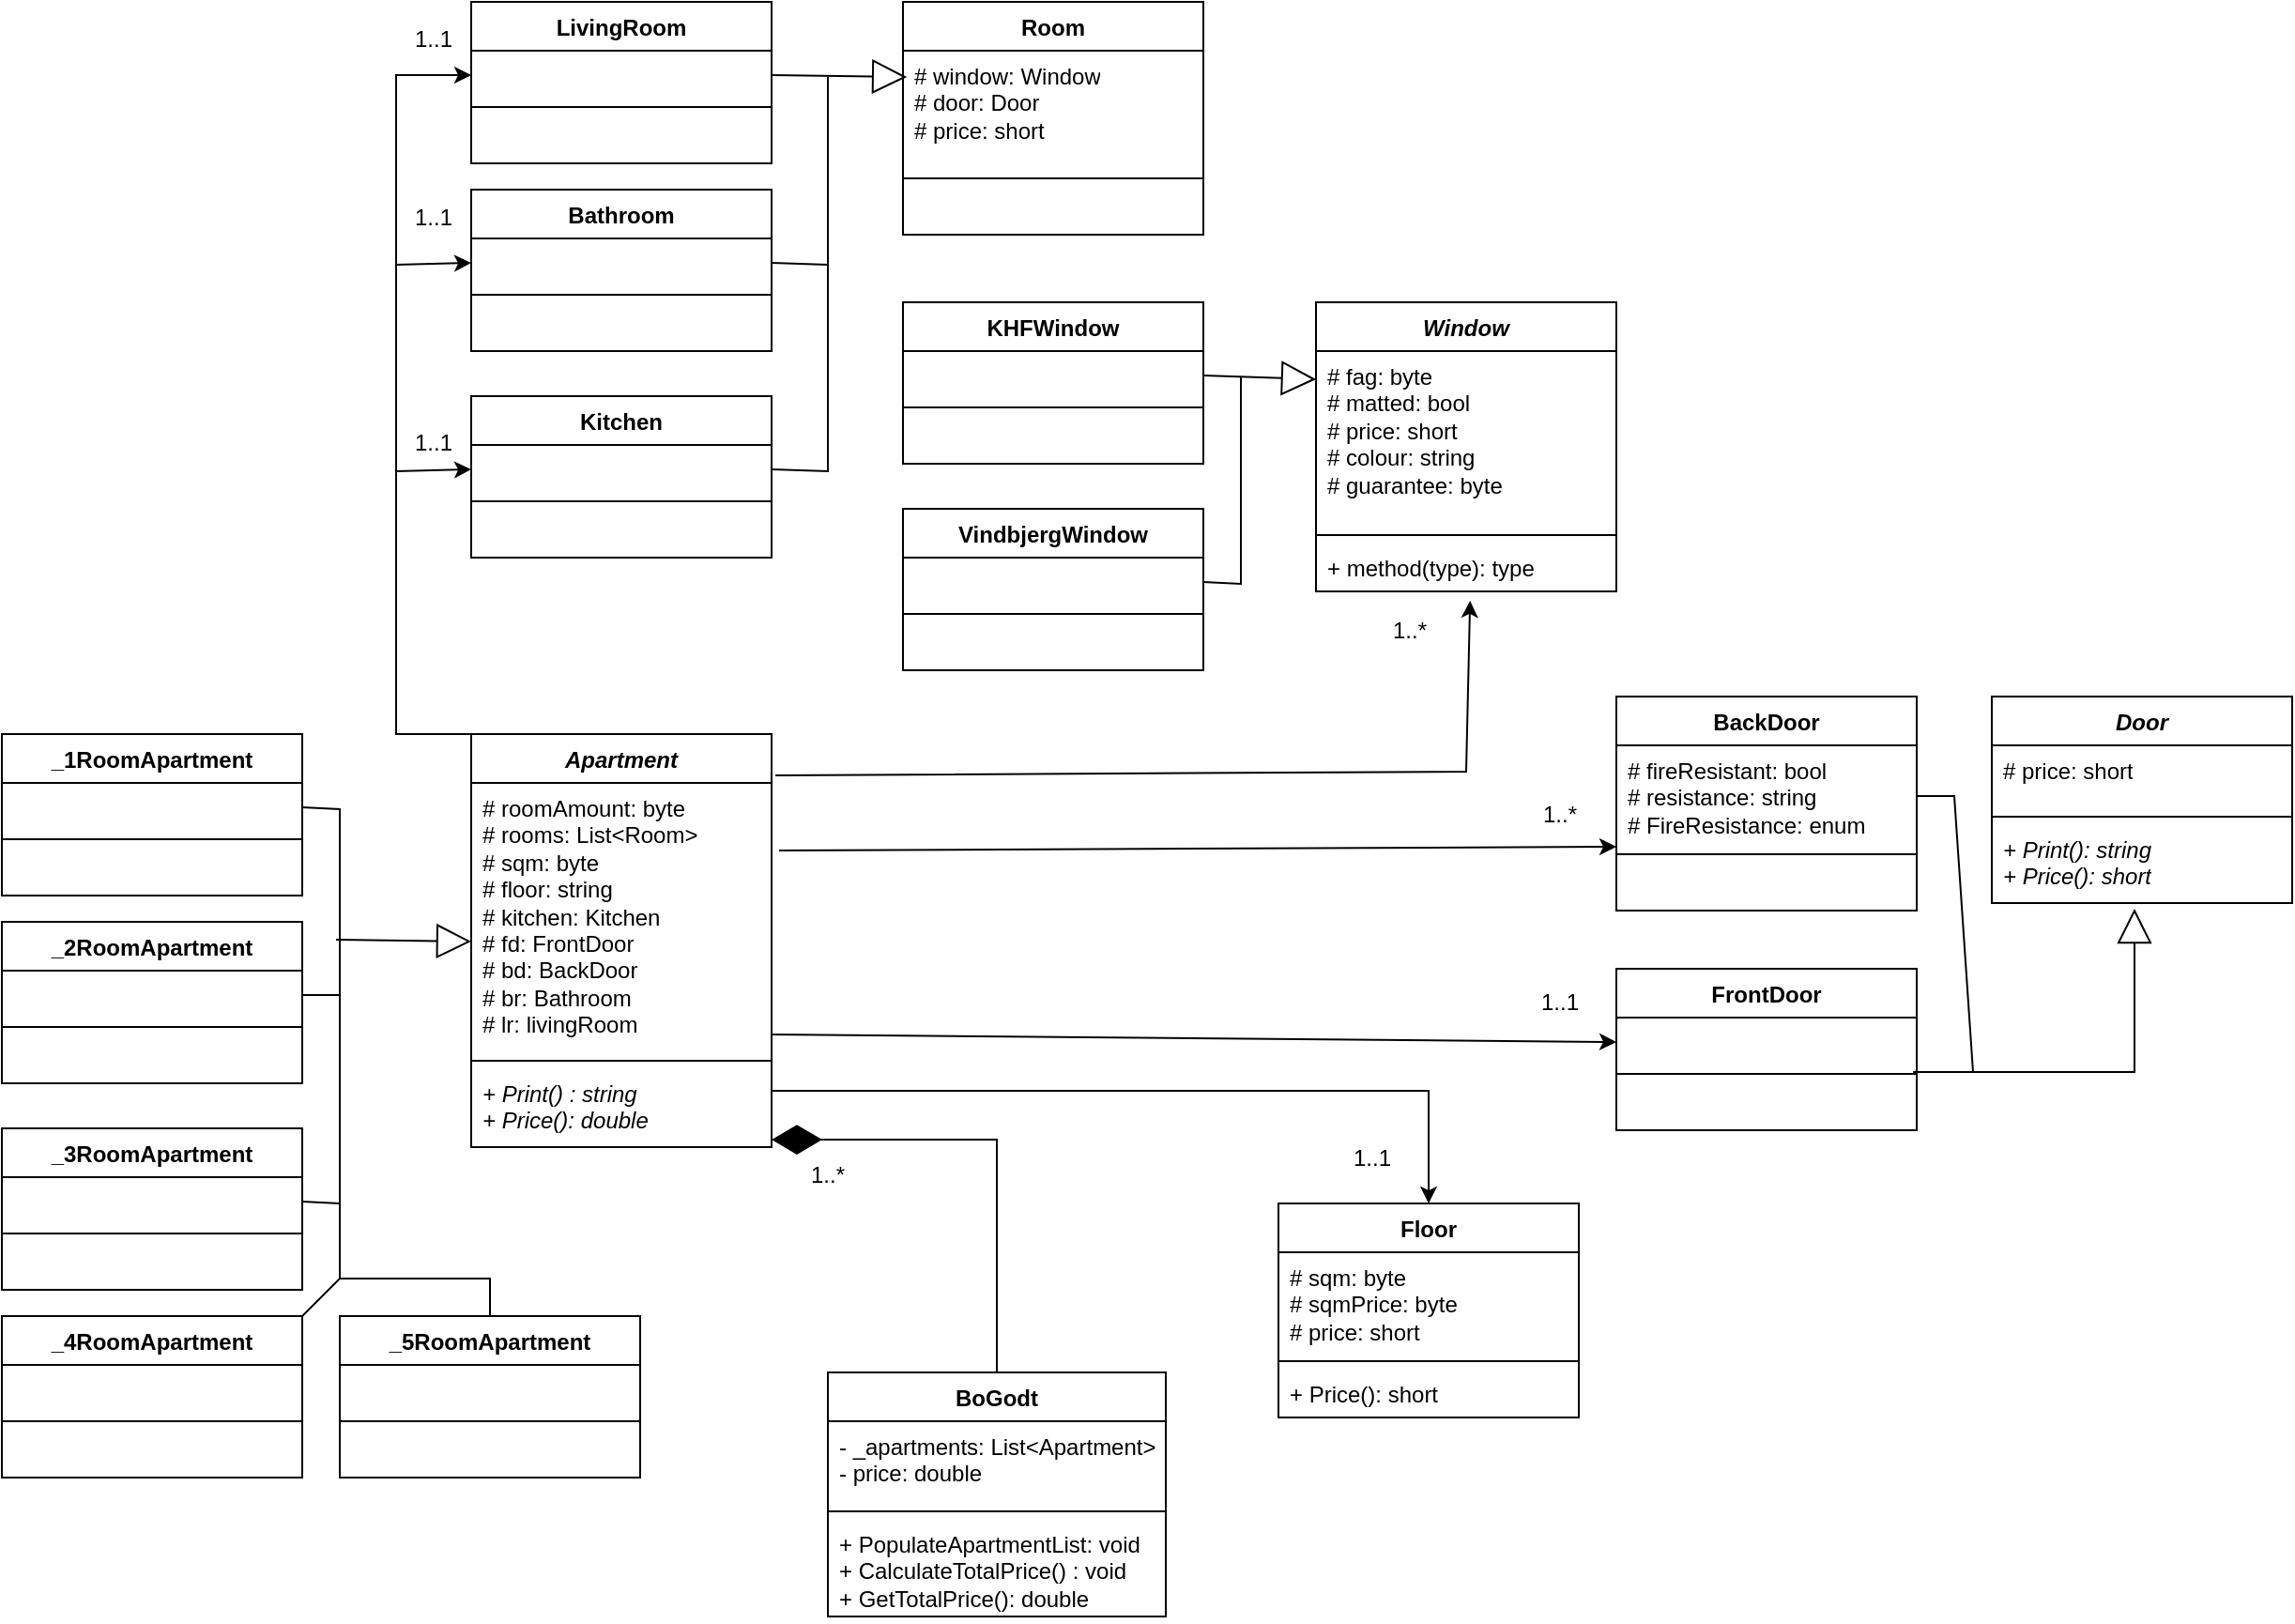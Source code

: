 <mxfile version="21.7.1" type="device">
  <diagram id="C5RBs43oDa-KdzZeNtuy" name="Page-1">
    <mxGraphModel dx="1687" dy="929" grid="0" gridSize="10" guides="1" tooltips="1" connect="1" arrows="1" fold="1" page="0" pageScale="1" pageWidth="827" pageHeight="1169" math="0" shadow="0">
      <root>
        <mxCell id="WIyWlLk6GJQsqaUBKTNV-0" />
        <mxCell id="WIyWlLk6GJQsqaUBKTNV-1" parent="WIyWlLk6GJQsqaUBKTNV-0" />
        <mxCell id="2BfrtMSzl3-o9qrL3mzQ-0" value="&lt;i&gt;Apartment&lt;/i&gt;" style="swimlane;fontStyle=1;align=center;verticalAlign=top;childLayout=stackLayout;horizontal=1;startSize=26;horizontalStack=0;resizeParent=1;resizeParentMax=0;resizeLast=0;collapsible=1;marginBottom=0;whiteSpace=wrap;html=1;" vertex="1" parent="WIyWlLk6GJQsqaUBKTNV-1">
          <mxGeometry x="370" y="420" width="160" height="220" as="geometry" />
        </mxCell>
        <mxCell id="2BfrtMSzl3-o9qrL3mzQ-1" value="# roomAmount: byte&lt;br&gt;# rooms: List&amp;lt;Room&amp;gt;&lt;br&gt;# sqm: byte&lt;br&gt;# floor: string&lt;br&gt;# kitchen: Kitchen&lt;br&gt;# fd: FrontDoor&lt;br&gt;# bd: BackDoor&lt;br&gt;# br: Bathroom&lt;br&gt;# lr: livingRoom" style="text;strokeColor=none;fillColor=none;align=left;verticalAlign=top;spacingLeft=4;spacingRight=4;overflow=hidden;rotatable=0;points=[[0,0.5],[1,0.5]];portConstraint=eastwest;whiteSpace=wrap;html=1;" vertex="1" parent="2BfrtMSzl3-o9qrL3mzQ-0">
          <mxGeometry y="26" width="160" height="144" as="geometry" />
        </mxCell>
        <mxCell id="2BfrtMSzl3-o9qrL3mzQ-2" value="" style="line;strokeWidth=1;fillColor=none;align=left;verticalAlign=middle;spacingTop=-1;spacingLeft=3;spacingRight=3;rotatable=0;labelPosition=right;points=[];portConstraint=eastwest;strokeColor=inherit;" vertex="1" parent="2BfrtMSzl3-o9qrL3mzQ-0">
          <mxGeometry y="170" width="160" height="8" as="geometry" />
        </mxCell>
        <mxCell id="2BfrtMSzl3-o9qrL3mzQ-3" value="&lt;i&gt;+ Print() : string&lt;br&gt;+ Price(): double&lt;br&gt;&lt;/i&gt;" style="text;strokeColor=none;fillColor=none;align=left;verticalAlign=top;spacingLeft=4;spacingRight=4;overflow=hidden;rotatable=0;points=[[0,0.5],[1,0.5]];portConstraint=eastwest;whiteSpace=wrap;html=1;" vertex="1" parent="2BfrtMSzl3-o9qrL3mzQ-0">
          <mxGeometry y="178" width="160" height="42" as="geometry" />
        </mxCell>
        <mxCell id="2BfrtMSzl3-o9qrL3mzQ-4" value="Room" style="swimlane;fontStyle=1;align=center;verticalAlign=top;childLayout=stackLayout;horizontal=1;startSize=26;horizontalStack=0;resizeParent=1;resizeParentMax=0;resizeLast=0;collapsible=1;marginBottom=0;whiteSpace=wrap;html=1;" vertex="1" parent="WIyWlLk6GJQsqaUBKTNV-1">
          <mxGeometry x="600" y="30" width="160" height="124" as="geometry" />
        </mxCell>
        <mxCell id="2BfrtMSzl3-o9qrL3mzQ-5" value="# window: Window&lt;br&gt;# door: Door&lt;br&gt;# price: short" style="text;strokeColor=none;fillColor=none;align=left;verticalAlign=top;spacingLeft=4;spacingRight=4;overflow=hidden;rotatable=0;points=[[0,0.5],[1,0.5]];portConstraint=eastwest;whiteSpace=wrap;html=1;" vertex="1" parent="2BfrtMSzl3-o9qrL3mzQ-4">
          <mxGeometry y="26" width="160" height="64" as="geometry" />
        </mxCell>
        <mxCell id="2BfrtMSzl3-o9qrL3mzQ-6" value="" style="line;strokeWidth=1;fillColor=none;align=left;verticalAlign=middle;spacingTop=-1;spacingLeft=3;spacingRight=3;rotatable=0;labelPosition=right;points=[];portConstraint=eastwest;strokeColor=inherit;" vertex="1" parent="2BfrtMSzl3-o9qrL3mzQ-4">
          <mxGeometry y="90" width="160" height="8" as="geometry" />
        </mxCell>
        <mxCell id="2BfrtMSzl3-o9qrL3mzQ-7" value="&amp;nbsp; &amp;nbsp;" style="text;strokeColor=none;fillColor=none;align=left;verticalAlign=top;spacingLeft=4;spacingRight=4;overflow=hidden;rotatable=0;points=[[0,0.5],[1,0.5]];portConstraint=eastwest;whiteSpace=wrap;html=1;" vertex="1" parent="2BfrtMSzl3-o9qrL3mzQ-4">
          <mxGeometry y="98" width="160" height="26" as="geometry" />
        </mxCell>
        <mxCell id="2BfrtMSzl3-o9qrL3mzQ-8" value="&lt;i&gt;Window&lt;/i&gt;" style="swimlane;fontStyle=1;align=center;verticalAlign=top;childLayout=stackLayout;horizontal=1;startSize=26;horizontalStack=0;resizeParent=1;resizeParentMax=0;resizeLast=0;collapsible=1;marginBottom=0;whiteSpace=wrap;html=1;" vertex="1" parent="WIyWlLk6GJQsqaUBKTNV-1">
          <mxGeometry x="820" y="190" width="160" height="154" as="geometry" />
        </mxCell>
        <mxCell id="2BfrtMSzl3-o9qrL3mzQ-9" value="# fag: byte&lt;br&gt;# matted: bool&lt;br&gt;# price: short&lt;br&gt;# colour: string&lt;br&gt;# guarantee: byte&lt;br&gt;" style="text;strokeColor=none;fillColor=none;align=left;verticalAlign=top;spacingLeft=4;spacingRight=4;overflow=hidden;rotatable=0;points=[[0,0.5],[1,0.5]];portConstraint=eastwest;whiteSpace=wrap;html=1;" vertex="1" parent="2BfrtMSzl3-o9qrL3mzQ-8">
          <mxGeometry y="26" width="160" height="94" as="geometry" />
        </mxCell>
        <mxCell id="2BfrtMSzl3-o9qrL3mzQ-10" value="" style="line;strokeWidth=1;fillColor=none;align=left;verticalAlign=middle;spacingTop=-1;spacingLeft=3;spacingRight=3;rotatable=0;labelPosition=right;points=[];portConstraint=eastwest;strokeColor=inherit;" vertex="1" parent="2BfrtMSzl3-o9qrL3mzQ-8">
          <mxGeometry y="120" width="160" height="8" as="geometry" />
        </mxCell>
        <mxCell id="2BfrtMSzl3-o9qrL3mzQ-11" value="+ method(type): type" style="text;strokeColor=none;fillColor=none;align=left;verticalAlign=top;spacingLeft=4;spacingRight=4;overflow=hidden;rotatable=0;points=[[0,0.5],[1,0.5]];portConstraint=eastwest;whiteSpace=wrap;html=1;" vertex="1" parent="2BfrtMSzl3-o9qrL3mzQ-8">
          <mxGeometry y="128" width="160" height="26" as="geometry" />
        </mxCell>
        <mxCell id="2BfrtMSzl3-o9qrL3mzQ-12" value="&lt;i&gt;Door&lt;/i&gt;" style="swimlane;fontStyle=1;align=center;verticalAlign=top;childLayout=stackLayout;horizontal=1;startSize=26;horizontalStack=0;resizeParent=1;resizeParentMax=0;resizeLast=0;collapsible=1;marginBottom=0;whiteSpace=wrap;html=1;" vertex="1" parent="WIyWlLk6GJQsqaUBKTNV-1">
          <mxGeometry x="1180" y="400" width="160" height="110" as="geometry" />
        </mxCell>
        <mxCell id="2BfrtMSzl3-o9qrL3mzQ-13" value="# price: short" style="text;strokeColor=none;fillColor=none;align=left;verticalAlign=top;spacingLeft=4;spacingRight=4;overflow=hidden;rotatable=0;points=[[0,0.5],[1,0.5]];portConstraint=eastwest;whiteSpace=wrap;html=1;" vertex="1" parent="2BfrtMSzl3-o9qrL3mzQ-12">
          <mxGeometry y="26" width="160" height="34" as="geometry" />
        </mxCell>
        <mxCell id="2BfrtMSzl3-o9qrL3mzQ-14" value="" style="line;strokeWidth=1;fillColor=none;align=left;verticalAlign=middle;spacingTop=-1;spacingLeft=3;spacingRight=3;rotatable=0;labelPosition=right;points=[];portConstraint=eastwest;strokeColor=inherit;" vertex="1" parent="2BfrtMSzl3-o9qrL3mzQ-12">
          <mxGeometry y="60" width="160" height="8" as="geometry" />
        </mxCell>
        <mxCell id="2BfrtMSzl3-o9qrL3mzQ-15" value="&lt;i&gt;+ Print(): string&lt;br&gt;+ Price(): short&lt;br&gt;&lt;/i&gt;" style="text;strokeColor=none;fillColor=none;align=left;verticalAlign=top;spacingLeft=4;spacingRight=4;overflow=hidden;rotatable=0;points=[[0,0.5],[1,0.5]];portConstraint=eastwest;whiteSpace=wrap;html=1;" vertex="1" parent="2BfrtMSzl3-o9qrL3mzQ-12">
          <mxGeometry y="68" width="160" height="42" as="geometry" />
        </mxCell>
        <mxCell id="2BfrtMSzl3-o9qrL3mzQ-16" value="KHFWindow" style="swimlane;fontStyle=1;align=center;verticalAlign=top;childLayout=stackLayout;horizontal=1;startSize=26;horizontalStack=0;resizeParent=1;resizeParentMax=0;resizeLast=0;collapsible=1;marginBottom=0;whiteSpace=wrap;html=1;" vertex="1" parent="WIyWlLk6GJQsqaUBKTNV-1">
          <mxGeometry x="600" y="190" width="160" height="86" as="geometry" />
        </mxCell>
        <mxCell id="2BfrtMSzl3-o9qrL3mzQ-17" value="&amp;nbsp;&amp;nbsp;" style="text;strokeColor=none;fillColor=none;align=left;verticalAlign=top;spacingLeft=4;spacingRight=4;overflow=hidden;rotatable=0;points=[[0,0.5],[1,0.5]];portConstraint=eastwest;whiteSpace=wrap;html=1;" vertex="1" parent="2BfrtMSzl3-o9qrL3mzQ-16">
          <mxGeometry y="26" width="160" height="26" as="geometry" />
        </mxCell>
        <mxCell id="2BfrtMSzl3-o9qrL3mzQ-18" value="" style="line;strokeWidth=1;fillColor=none;align=left;verticalAlign=middle;spacingTop=-1;spacingLeft=3;spacingRight=3;rotatable=0;labelPosition=right;points=[];portConstraint=eastwest;strokeColor=inherit;" vertex="1" parent="2BfrtMSzl3-o9qrL3mzQ-16">
          <mxGeometry y="52" width="160" height="8" as="geometry" />
        </mxCell>
        <mxCell id="2BfrtMSzl3-o9qrL3mzQ-19" value="&amp;nbsp;&amp;nbsp;" style="text;strokeColor=none;fillColor=none;align=left;verticalAlign=top;spacingLeft=4;spacingRight=4;overflow=hidden;rotatable=0;points=[[0,0.5],[1,0.5]];portConstraint=eastwest;whiteSpace=wrap;html=1;" vertex="1" parent="2BfrtMSzl3-o9qrL3mzQ-16">
          <mxGeometry y="60" width="160" height="26" as="geometry" />
        </mxCell>
        <mxCell id="2BfrtMSzl3-o9qrL3mzQ-20" value="VindbjergWindow" style="swimlane;fontStyle=1;align=center;verticalAlign=top;childLayout=stackLayout;horizontal=1;startSize=26;horizontalStack=0;resizeParent=1;resizeParentMax=0;resizeLast=0;collapsible=1;marginBottom=0;whiteSpace=wrap;html=1;" vertex="1" parent="WIyWlLk6GJQsqaUBKTNV-1">
          <mxGeometry x="600" y="300" width="160" height="86" as="geometry" />
        </mxCell>
        <mxCell id="2BfrtMSzl3-o9qrL3mzQ-21" value="&amp;nbsp;&amp;nbsp;" style="text;strokeColor=none;fillColor=none;align=left;verticalAlign=top;spacingLeft=4;spacingRight=4;overflow=hidden;rotatable=0;points=[[0,0.5],[1,0.5]];portConstraint=eastwest;whiteSpace=wrap;html=1;" vertex="1" parent="2BfrtMSzl3-o9qrL3mzQ-20">
          <mxGeometry y="26" width="160" height="26" as="geometry" />
        </mxCell>
        <mxCell id="2BfrtMSzl3-o9qrL3mzQ-22" value="" style="line;strokeWidth=1;fillColor=none;align=left;verticalAlign=middle;spacingTop=-1;spacingLeft=3;spacingRight=3;rotatable=0;labelPosition=right;points=[];portConstraint=eastwest;strokeColor=inherit;" vertex="1" parent="2BfrtMSzl3-o9qrL3mzQ-20">
          <mxGeometry y="52" width="160" height="8" as="geometry" />
        </mxCell>
        <mxCell id="2BfrtMSzl3-o9qrL3mzQ-23" value="&amp;nbsp;&amp;nbsp;" style="text;strokeColor=none;fillColor=none;align=left;verticalAlign=top;spacingLeft=4;spacingRight=4;overflow=hidden;rotatable=0;points=[[0,0.5],[1,0.5]];portConstraint=eastwest;whiteSpace=wrap;html=1;" vertex="1" parent="2BfrtMSzl3-o9qrL3mzQ-20">
          <mxGeometry y="60" width="160" height="26" as="geometry" />
        </mxCell>
        <mxCell id="2BfrtMSzl3-o9qrL3mzQ-29" value="Floor" style="swimlane;fontStyle=1;align=center;verticalAlign=top;childLayout=stackLayout;horizontal=1;startSize=26;horizontalStack=0;resizeParent=1;resizeParentMax=0;resizeLast=0;collapsible=1;marginBottom=0;whiteSpace=wrap;html=1;" vertex="1" parent="WIyWlLk6GJQsqaUBKTNV-1">
          <mxGeometry x="800" y="670" width="160" height="114" as="geometry" />
        </mxCell>
        <mxCell id="2BfrtMSzl3-o9qrL3mzQ-30" value="# sqm: byte&lt;br&gt;# sqmPrice: byte&lt;br&gt;# price: short" style="text;strokeColor=none;fillColor=none;align=left;verticalAlign=top;spacingLeft=4;spacingRight=4;overflow=hidden;rotatable=0;points=[[0,0.5],[1,0.5]];portConstraint=eastwest;whiteSpace=wrap;html=1;" vertex="1" parent="2BfrtMSzl3-o9qrL3mzQ-29">
          <mxGeometry y="26" width="160" height="54" as="geometry" />
        </mxCell>
        <mxCell id="2BfrtMSzl3-o9qrL3mzQ-31" value="" style="line;strokeWidth=1;fillColor=none;align=left;verticalAlign=middle;spacingTop=-1;spacingLeft=3;spacingRight=3;rotatable=0;labelPosition=right;points=[];portConstraint=eastwest;strokeColor=inherit;" vertex="1" parent="2BfrtMSzl3-o9qrL3mzQ-29">
          <mxGeometry y="80" width="160" height="8" as="geometry" />
        </mxCell>
        <mxCell id="2BfrtMSzl3-o9qrL3mzQ-32" value="+ Price(): short" style="text;strokeColor=none;fillColor=none;align=left;verticalAlign=top;spacingLeft=4;spacingRight=4;overflow=hidden;rotatable=0;points=[[0,0.5],[1,0.5]];portConstraint=eastwest;whiteSpace=wrap;html=1;" vertex="1" parent="2BfrtMSzl3-o9qrL3mzQ-29">
          <mxGeometry y="88" width="160" height="26" as="geometry" />
        </mxCell>
        <mxCell id="2BfrtMSzl3-o9qrL3mzQ-49" value="LivingRoom" style="swimlane;fontStyle=1;align=center;verticalAlign=top;childLayout=stackLayout;horizontal=1;startSize=26;horizontalStack=0;resizeParent=1;resizeParentMax=0;resizeLast=0;collapsible=1;marginBottom=0;whiteSpace=wrap;html=1;" vertex="1" parent="WIyWlLk6GJQsqaUBKTNV-1">
          <mxGeometry x="370" y="30" width="160" height="86" as="geometry" />
        </mxCell>
        <mxCell id="2BfrtMSzl3-o9qrL3mzQ-50" value="&amp;nbsp;&amp;nbsp;" style="text;strokeColor=none;fillColor=none;align=left;verticalAlign=top;spacingLeft=4;spacingRight=4;overflow=hidden;rotatable=0;points=[[0,0.5],[1,0.5]];portConstraint=eastwest;whiteSpace=wrap;html=1;" vertex="1" parent="2BfrtMSzl3-o9qrL3mzQ-49">
          <mxGeometry y="26" width="160" height="26" as="geometry" />
        </mxCell>
        <mxCell id="2BfrtMSzl3-o9qrL3mzQ-51" value="" style="line;strokeWidth=1;fillColor=none;align=left;verticalAlign=middle;spacingTop=-1;spacingLeft=3;spacingRight=3;rotatable=0;labelPosition=right;points=[];portConstraint=eastwest;strokeColor=inherit;" vertex="1" parent="2BfrtMSzl3-o9qrL3mzQ-49">
          <mxGeometry y="52" width="160" height="8" as="geometry" />
        </mxCell>
        <mxCell id="2BfrtMSzl3-o9qrL3mzQ-52" value="&amp;nbsp;&amp;nbsp;" style="text;strokeColor=none;fillColor=none;align=left;verticalAlign=top;spacingLeft=4;spacingRight=4;overflow=hidden;rotatable=0;points=[[0,0.5],[1,0.5]];portConstraint=eastwest;whiteSpace=wrap;html=1;" vertex="1" parent="2BfrtMSzl3-o9qrL3mzQ-49">
          <mxGeometry y="60" width="160" height="26" as="geometry" />
        </mxCell>
        <mxCell id="2BfrtMSzl3-o9qrL3mzQ-53" value="Bathroom" style="swimlane;fontStyle=1;align=center;verticalAlign=top;childLayout=stackLayout;horizontal=1;startSize=26;horizontalStack=0;resizeParent=1;resizeParentMax=0;resizeLast=0;collapsible=1;marginBottom=0;whiteSpace=wrap;html=1;" vertex="1" parent="WIyWlLk6GJQsqaUBKTNV-1">
          <mxGeometry x="370" y="130" width="160" height="86" as="geometry" />
        </mxCell>
        <mxCell id="2BfrtMSzl3-o9qrL3mzQ-54" value="&amp;nbsp;&amp;nbsp;" style="text;strokeColor=none;fillColor=none;align=left;verticalAlign=top;spacingLeft=4;spacingRight=4;overflow=hidden;rotatable=0;points=[[0,0.5],[1,0.5]];portConstraint=eastwest;whiteSpace=wrap;html=1;" vertex="1" parent="2BfrtMSzl3-o9qrL3mzQ-53">
          <mxGeometry y="26" width="160" height="26" as="geometry" />
        </mxCell>
        <mxCell id="2BfrtMSzl3-o9qrL3mzQ-55" value="" style="line;strokeWidth=1;fillColor=none;align=left;verticalAlign=middle;spacingTop=-1;spacingLeft=3;spacingRight=3;rotatable=0;labelPosition=right;points=[];portConstraint=eastwest;strokeColor=inherit;" vertex="1" parent="2BfrtMSzl3-o9qrL3mzQ-53">
          <mxGeometry y="52" width="160" height="8" as="geometry" />
        </mxCell>
        <mxCell id="2BfrtMSzl3-o9qrL3mzQ-56" value="&amp;nbsp;&amp;nbsp;" style="text;strokeColor=none;fillColor=none;align=left;verticalAlign=top;spacingLeft=4;spacingRight=4;overflow=hidden;rotatable=0;points=[[0,0.5],[1,0.5]];portConstraint=eastwest;whiteSpace=wrap;html=1;" vertex="1" parent="2BfrtMSzl3-o9qrL3mzQ-53">
          <mxGeometry y="60" width="160" height="26" as="geometry" />
        </mxCell>
        <mxCell id="2BfrtMSzl3-o9qrL3mzQ-57" value="Kitchen" style="swimlane;fontStyle=1;align=center;verticalAlign=top;childLayout=stackLayout;horizontal=1;startSize=26;horizontalStack=0;resizeParent=1;resizeParentMax=0;resizeLast=0;collapsible=1;marginBottom=0;whiteSpace=wrap;html=1;" vertex="1" parent="WIyWlLk6GJQsqaUBKTNV-1">
          <mxGeometry x="370" y="240" width="160" height="86" as="geometry" />
        </mxCell>
        <mxCell id="2BfrtMSzl3-o9qrL3mzQ-58" value="&amp;nbsp;&amp;nbsp;" style="text;strokeColor=none;fillColor=none;align=left;verticalAlign=top;spacingLeft=4;spacingRight=4;overflow=hidden;rotatable=0;points=[[0,0.5],[1,0.5]];portConstraint=eastwest;whiteSpace=wrap;html=1;" vertex="1" parent="2BfrtMSzl3-o9qrL3mzQ-57">
          <mxGeometry y="26" width="160" height="26" as="geometry" />
        </mxCell>
        <mxCell id="2BfrtMSzl3-o9qrL3mzQ-59" value="" style="line;strokeWidth=1;fillColor=none;align=left;verticalAlign=middle;spacingTop=-1;spacingLeft=3;spacingRight=3;rotatable=0;labelPosition=right;points=[];portConstraint=eastwest;strokeColor=inherit;" vertex="1" parent="2BfrtMSzl3-o9qrL3mzQ-57">
          <mxGeometry y="52" width="160" height="8" as="geometry" />
        </mxCell>
        <mxCell id="2BfrtMSzl3-o9qrL3mzQ-60" value="&amp;nbsp;&amp;nbsp;" style="text;strokeColor=none;fillColor=none;align=left;verticalAlign=top;spacingLeft=4;spacingRight=4;overflow=hidden;rotatable=0;points=[[0,0.5],[1,0.5]];portConstraint=eastwest;whiteSpace=wrap;html=1;" vertex="1" parent="2BfrtMSzl3-o9qrL3mzQ-57">
          <mxGeometry y="60" width="160" height="26" as="geometry" />
        </mxCell>
        <mxCell id="2BfrtMSzl3-o9qrL3mzQ-62" value="_5RoomApartment" style="swimlane;fontStyle=1;align=center;verticalAlign=top;childLayout=stackLayout;horizontal=1;startSize=26;horizontalStack=0;resizeParent=1;resizeParentMax=0;resizeLast=0;collapsible=1;marginBottom=0;whiteSpace=wrap;html=1;" vertex="1" parent="WIyWlLk6GJQsqaUBKTNV-1">
          <mxGeometry x="300" y="730" width="160" height="86" as="geometry" />
        </mxCell>
        <mxCell id="2BfrtMSzl3-o9qrL3mzQ-63" value="&amp;nbsp; &amp;nbsp;" style="text;strokeColor=none;fillColor=none;align=left;verticalAlign=top;spacingLeft=4;spacingRight=4;overflow=hidden;rotatable=0;points=[[0,0.5],[1,0.5]];portConstraint=eastwest;whiteSpace=wrap;html=1;" vertex="1" parent="2BfrtMSzl3-o9qrL3mzQ-62">
          <mxGeometry y="26" width="160" height="26" as="geometry" />
        </mxCell>
        <mxCell id="2BfrtMSzl3-o9qrL3mzQ-64" value="" style="line;strokeWidth=1;fillColor=none;align=left;verticalAlign=middle;spacingTop=-1;spacingLeft=3;spacingRight=3;rotatable=0;labelPosition=right;points=[];portConstraint=eastwest;strokeColor=inherit;" vertex="1" parent="2BfrtMSzl3-o9qrL3mzQ-62">
          <mxGeometry y="52" width="160" height="8" as="geometry" />
        </mxCell>
        <mxCell id="2BfrtMSzl3-o9qrL3mzQ-65" value="&amp;nbsp;&amp;nbsp;" style="text;strokeColor=none;fillColor=none;align=left;verticalAlign=top;spacingLeft=4;spacingRight=4;overflow=hidden;rotatable=0;points=[[0,0.5],[1,0.5]];portConstraint=eastwest;whiteSpace=wrap;html=1;" vertex="1" parent="2BfrtMSzl3-o9qrL3mzQ-62">
          <mxGeometry y="60" width="160" height="26" as="geometry" />
        </mxCell>
        <mxCell id="2BfrtMSzl3-o9qrL3mzQ-66" value="_4RoomApartment" style="swimlane;fontStyle=1;align=center;verticalAlign=top;childLayout=stackLayout;horizontal=1;startSize=26;horizontalStack=0;resizeParent=1;resizeParentMax=0;resizeLast=0;collapsible=1;marginBottom=0;whiteSpace=wrap;html=1;" vertex="1" parent="WIyWlLk6GJQsqaUBKTNV-1">
          <mxGeometry x="120" y="730" width="160" height="86" as="geometry" />
        </mxCell>
        <mxCell id="2BfrtMSzl3-o9qrL3mzQ-67" value="&amp;nbsp;&amp;nbsp;" style="text;strokeColor=none;fillColor=none;align=left;verticalAlign=top;spacingLeft=4;spacingRight=4;overflow=hidden;rotatable=0;points=[[0,0.5],[1,0.5]];portConstraint=eastwest;whiteSpace=wrap;html=1;" vertex="1" parent="2BfrtMSzl3-o9qrL3mzQ-66">
          <mxGeometry y="26" width="160" height="26" as="geometry" />
        </mxCell>
        <mxCell id="2BfrtMSzl3-o9qrL3mzQ-68" value="" style="line;strokeWidth=1;fillColor=none;align=left;verticalAlign=middle;spacingTop=-1;spacingLeft=3;spacingRight=3;rotatable=0;labelPosition=right;points=[];portConstraint=eastwest;strokeColor=inherit;" vertex="1" parent="2BfrtMSzl3-o9qrL3mzQ-66">
          <mxGeometry y="52" width="160" height="8" as="geometry" />
        </mxCell>
        <mxCell id="2BfrtMSzl3-o9qrL3mzQ-69" value="&amp;nbsp;&amp;nbsp;" style="text;strokeColor=none;fillColor=none;align=left;verticalAlign=top;spacingLeft=4;spacingRight=4;overflow=hidden;rotatable=0;points=[[0,0.5],[1,0.5]];portConstraint=eastwest;whiteSpace=wrap;html=1;" vertex="1" parent="2BfrtMSzl3-o9qrL3mzQ-66">
          <mxGeometry y="60" width="160" height="26" as="geometry" />
        </mxCell>
        <mxCell id="2BfrtMSzl3-o9qrL3mzQ-70" value="_3RoomApartment" style="swimlane;fontStyle=1;align=center;verticalAlign=top;childLayout=stackLayout;horizontal=1;startSize=26;horizontalStack=0;resizeParent=1;resizeParentMax=0;resizeLast=0;collapsible=1;marginBottom=0;whiteSpace=wrap;html=1;" vertex="1" parent="WIyWlLk6GJQsqaUBKTNV-1">
          <mxGeometry x="120" y="630" width="160" height="86" as="geometry" />
        </mxCell>
        <mxCell id="2BfrtMSzl3-o9qrL3mzQ-71" value="&amp;nbsp;&amp;nbsp;" style="text;strokeColor=none;fillColor=none;align=left;verticalAlign=top;spacingLeft=4;spacingRight=4;overflow=hidden;rotatable=0;points=[[0,0.5],[1,0.5]];portConstraint=eastwest;whiteSpace=wrap;html=1;" vertex="1" parent="2BfrtMSzl3-o9qrL3mzQ-70">
          <mxGeometry y="26" width="160" height="26" as="geometry" />
        </mxCell>
        <mxCell id="2BfrtMSzl3-o9qrL3mzQ-72" value="" style="line;strokeWidth=1;fillColor=none;align=left;verticalAlign=middle;spacingTop=-1;spacingLeft=3;spacingRight=3;rotatable=0;labelPosition=right;points=[];portConstraint=eastwest;strokeColor=inherit;" vertex="1" parent="2BfrtMSzl3-o9qrL3mzQ-70">
          <mxGeometry y="52" width="160" height="8" as="geometry" />
        </mxCell>
        <mxCell id="2BfrtMSzl3-o9qrL3mzQ-73" value="&amp;nbsp;&amp;nbsp;" style="text;strokeColor=none;fillColor=none;align=left;verticalAlign=top;spacingLeft=4;spacingRight=4;overflow=hidden;rotatable=0;points=[[0,0.5],[1,0.5]];portConstraint=eastwest;whiteSpace=wrap;html=1;" vertex="1" parent="2BfrtMSzl3-o9qrL3mzQ-70">
          <mxGeometry y="60" width="160" height="26" as="geometry" />
        </mxCell>
        <mxCell id="2BfrtMSzl3-o9qrL3mzQ-74" value="_2RoomApartment" style="swimlane;fontStyle=1;align=center;verticalAlign=top;childLayout=stackLayout;horizontal=1;startSize=26;horizontalStack=0;resizeParent=1;resizeParentMax=0;resizeLast=0;collapsible=1;marginBottom=0;whiteSpace=wrap;html=1;" vertex="1" parent="WIyWlLk6GJQsqaUBKTNV-1">
          <mxGeometry x="120" y="520" width="160" height="86" as="geometry" />
        </mxCell>
        <mxCell id="2BfrtMSzl3-o9qrL3mzQ-75" value="&amp;nbsp;&amp;nbsp;" style="text;strokeColor=none;fillColor=none;align=left;verticalAlign=top;spacingLeft=4;spacingRight=4;overflow=hidden;rotatable=0;points=[[0,0.5],[1,0.5]];portConstraint=eastwest;whiteSpace=wrap;html=1;" vertex="1" parent="2BfrtMSzl3-o9qrL3mzQ-74">
          <mxGeometry y="26" width="160" height="26" as="geometry" />
        </mxCell>
        <mxCell id="2BfrtMSzl3-o9qrL3mzQ-76" value="" style="line;strokeWidth=1;fillColor=none;align=left;verticalAlign=middle;spacingTop=-1;spacingLeft=3;spacingRight=3;rotatable=0;labelPosition=right;points=[];portConstraint=eastwest;strokeColor=inherit;" vertex="1" parent="2BfrtMSzl3-o9qrL3mzQ-74">
          <mxGeometry y="52" width="160" height="8" as="geometry" />
        </mxCell>
        <mxCell id="2BfrtMSzl3-o9qrL3mzQ-77" value="&amp;nbsp;&amp;nbsp;" style="text;strokeColor=none;fillColor=none;align=left;verticalAlign=top;spacingLeft=4;spacingRight=4;overflow=hidden;rotatable=0;points=[[0,0.5],[1,0.5]];portConstraint=eastwest;whiteSpace=wrap;html=1;" vertex="1" parent="2BfrtMSzl3-o9qrL3mzQ-74">
          <mxGeometry y="60" width="160" height="26" as="geometry" />
        </mxCell>
        <mxCell id="2BfrtMSzl3-o9qrL3mzQ-78" value="_1RoomApartment" style="swimlane;fontStyle=1;align=center;verticalAlign=top;childLayout=stackLayout;horizontal=1;startSize=26;horizontalStack=0;resizeParent=1;resizeParentMax=0;resizeLast=0;collapsible=1;marginBottom=0;whiteSpace=wrap;html=1;" vertex="1" parent="WIyWlLk6GJQsqaUBKTNV-1">
          <mxGeometry x="120" y="420" width="160" height="86" as="geometry" />
        </mxCell>
        <mxCell id="2BfrtMSzl3-o9qrL3mzQ-79" value="&amp;nbsp;&amp;nbsp;" style="text;strokeColor=none;fillColor=none;align=left;verticalAlign=top;spacingLeft=4;spacingRight=4;overflow=hidden;rotatable=0;points=[[0,0.5],[1,0.5]];portConstraint=eastwest;whiteSpace=wrap;html=1;" vertex="1" parent="2BfrtMSzl3-o9qrL3mzQ-78">
          <mxGeometry y="26" width="160" height="26" as="geometry" />
        </mxCell>
        <mxCell id="2BfrtMSzl3-o9qrL3mzQ-80" value="" style="line;strokeWidth=1;fillColor=none;align=left;verticalAlign=middle;spacingTop=-1;spacingLeft=3;spacingRight=3;rotatable=0;labelPosition=right;points=[];portConstraint=eastwest;strokeColor=inherit;" vertex="1" parent="2BfrtMSzl3-o9qrL3mzQ-78">
          <mxGeometry y="52" width="160" height="8" as="geometry" />
        </mxCell>
        <mxCell id="2BfrtMSzl3-o9qrL3mzQ-81" value="&amp;nbsp;&amp;nbsp;" style="text;strokeColor=none;fillColor=none;align=left;verticalAlign=top;spacingLeft=4;spacingRight=4;overflow=hidden;rotatable=0;points=[[0,0.5],[1,0.5]];portConstraint=eastwest;whiteSpace=wrap;html=1;" vertex="1" parent="2BfrtMSzl3-o9qrL3mzQ-78">
          <mxGeometry y="60" width="160" height="26" as="geometry" />
        </mxCell>
        <mxCell id="2BfrtMSzl3-o9qrL3mzQ-82" value="BackDoor" style="swimlane;fontStyle=1;align=center;verticalAlign=top;childLayout=stackLayout;horizontal=1;startSize=26;horizontalStack=0;resizeParent=1;resizeParentMax=0;resizeLast=0;collapsible=1;marginBottom=0;whiteSpace=wrap;html=1;" vertex="1" parent="WIyWlLk6GJQsqaUBKTNV-1">
          <mxGeometry x="980" y="400" width="160" height="114" as="geometry" />
        </mxCell>
        <mxCell id="2BfrtMSzl3-o9qrL3mzQ-83" value="# fireResistant: bool&lt;br&gt;# resistance: string&lt;br&gt;# FireResistance: enum" style="text;strokeColor=none;fillColor=none;align=left;verticalAlign=top;spacingLeft=4;spacingRight=4;overflow=hidden;rotatable=0;points=[[0,0.5],[1,0.5]];portConstraint=eastwest;whiteSpace=wrap;html=1;" vertex="1" parent="2BfrtMSzl3-o9qrL3mzQ-82">
          <mxGeometry y="26" width="160" height="54" as="geometry" />
        </mxCell>
        <mxCell id="2BfrtMSzl3-o9qrL3mzQ-84" value="" style="line;strokeWidth=1;fillColor=none;align=left;verticalAlign=middle;spacingTop=-1;spacingLeft=3;spacingRight=3;rotatable=0;labelPosition=right;points=[];portConstraint=eastwest;strokeColor=inherit;" vertex="1" parent="2BfrtMSzl3-o9qrL3mzQ-82">
          <mxGeometry y="80" width="160" height="8" as="geometry" />
        </mxCell>
        <mxCell id="2BfrtMSzl3-o9qrL3mzQ-85" value="&amp;nbsp;&amp;nbsp;" style="text;strokeColor=none;fillColor=none;align=left;verticalAlign=top;spacingLeft=4;spacingRight=4;overflow=hidden;rotatable=0;points=[[0,0.5],[1,0.5]];portConstraint=eastwest;whiteSpace=wrap;html=1;" vertex="1" parent="2BfrtMSzl3-o9qrL3mzQ-82">
          <mxGeometry y="88" width="160" height="26" as="geometry" />
        </mxCell>
        <mxCell id="2BfrtMSzl3-o9qrL3mzQ-86" value="FrontDoor" style="swimlane;fontStyle=1;align=center;verticalAlign=top;childLayout=stackLayout;horizontal=1;startSize=26;horizontalStack=0;resizeParent=1;resizeParentMax=0;resizeLast=0;collapsible=1;marginBottom=0;whiteSpace=wrap;html=1;" vertex="1" parent="WIyWlLk6GJQsqaUBKTNV-1">
          <mxGeometry x="980" y="545" width="160" height="86" as="geometry" />
        </mxCell>
        <mxCell id="2BfrtMSzl3-o9qrL3mzQ-87" value="&amp;nbsp;&amp;nbsp;" style="text;strokeColor=none;fillColor=none;align=left;verticalAlign=top;spacingLeft=4;spacingRight=4;overflow=hidden;rotatable=0;points=[[0,0.5],[1,0.5]];portConstraint=eastwest;whiteSpace=wrap;html=1;" vertex="1" parent="2BfrtMSzl3-o9qrL3mzQ-86">
          <mxGeometry y="26" width="160" height="26" as="geometry" />
        </mxCell>
        <mxCell id="2BfrtMSzl3-o9qrL3mzQ-88" value="" style="line;strokeWidth=1;fillColor=none;align=left;verticalAlign=middle;spacingTop=-1;spacingLeft=3;spacingRight=3;rotatable=0;labelPosition=right;points=[];portConstraint=eastwest;strokeColor=inherit;" vertex="1" parent="2BfrtMSzl3-o9qrL3mzQ-86">
          <mxGeometry y="52" width="160" height="8" as="geometry" />
        </mxCell>
        <mxCell id="2BfrtMSzl3-o9qrL3mzQ-89" value="&amp;nbsp;&amp;nbsp;" style="text;strokeColor=none;fillColor=none;align=left;verticalAlign=top;spacingLeft=4;spacingRight=4;overflow=hidden;rotatable=0;points=[[0,0.5],[1,0.5]];portConstraint=eastwest;whiteSpace=wrap;html=1;" vertex="1" parent="2BfrtMSzl3-o9qrL3mzQ-86">
          <mxGeometry y="60" width="160" height="26" as="geometry" />
        </mxCell>
        <mxCell id="2BfrtMSzl3-o9qrL3mzQ-94" value="BoGodt" style="swimlane;fontStyle=1;align=center;verticalAlign=top;childLayout=stackLayout;horizontal=1;startSize=26;horizontalStack=0;resizeParent=1;resizeParentMax=0;resizeLast=0;collapsible=1;marginBottom=0;whiteSpace=wrap;html=1;" vertex="1" parent="WIyWlLk6GJQsqaUBKTNV-1">
          <mxGeometry x="560" y="760" width="180" height="130" as="geometry" />
        </mxCell>
        <mxCell id="2BfrtMSzl3-o9qrL3mzQ-95" value="- _apartments: List&amp;lt;Apartment&amp;gt;&lt;br&gt;- price: double" style="text;strokeColor=none;fillColor=none;align=left;verticalAlign=top;spacingLeft=4;spacingRight=4;overflow=hidden;rotatable=0;points=[[0,0.5],[1,0.5]];portConstraint=eastwest;whiteSpace=wrap;html=1;" vertex="1" parent="2BfrtMSzl3-o9qrL3mzQ-94">
          <mxGeometry y="26" width="180" height="44" as="geometry" />
        </mxCell>
        <mxCell id="2BfrtMSzl3-o9qrL3mzQ-96" value="" style="line;strokeWidth=1;fillColor=none;align=left;verticalAlign=middle;spacingTop=-1;spacingLeft=3;spacingRight=3;rotatable=0;labelPosition=right;points=[];portConstraint=eastwest;strokeColor=inherit;" vertex="1" parent="2BfrtMSzl3-o9qrL3mzQ-94">
          <mxGeometry y="70" width="180" height="8" as="geometry" />
        </mxCell>
        <mxCell id="2BfrtMSzl3-o9qrL3mzQ-97" value="+ PopulateApartmentList: void&lt;br&gt;+ CalculateTotalPrice() : void&lt;br&gt;+ GetTotalPrice(): double" style="text;strokeColor=none;fillColor=none;align=left;verticalAlign=top;spacingLeft=4;spacingRight=4;overflow=hidden;rotatable=0;points=[[0,0.5],[1,0.5]];portConstraint=eastwest;whiteSpace=wrap;html=1;" vertex="1" parent="2BfrtMSzl3-o9qrL3mzQ-94">
          <mxGeometry y="78" width="180" height="52" as="geometry" />
        </mxCell>
        <mxCell id="2BfrtMSzl3-o9qrL3mzQ-99" value="" style="endArrow=classic;html=1;rounded=0;exitX=0;exitY=0;exitDx=0;exitDy=0;entryX=0;entryY=0.5;entryDx=0;entryDy=0;" edge="1" parent="WIyWlLk6GJQsqaUBKTNV-1" source="2BfrtMSzl3-o9qrL3mzQ-0" target="2BfrtMSzl3-o9qrL3mzQ-50">
          <mxGeometry width="50" height="50" relative="1" as="geometry">
            <mxPoint x="710" y="380" as="sourcePoint" />
            <mxPoint x="330" y="60" as="targetPoint" />
            <Array as="points">
              <mxPoint x="330" y="420" />
              <mxPoint x="330" y="69" />
            </Array>
          </mxGeometry>
        </mxCell>
        <mxCell id="2BfrtMSzl3-o9qrL3mzQ-100" value="" style="endArrow=classic;html=1;rounded=0;entryX=0;entryY=0.5;entryDx=0;entryDy=0;" edge="1" parent="WIyWlLk6GJQsqaUBKTNV-1" target="2BfrtMSzl3-o9qrL3mzQ-58">
          <mxGeometry width="50" height="50" relative="1" as="geometry">
            <mxPoint x="330" y="280" as="sourcePoint" />
            <mxPoint x="760" y="330" as="targetPoint" />
          </mxGeometry>
        </mxCell>
        <mxCell id="2BfrtMSzl3-o9qrL3mzQ-101" value="" style="endArrow=classic;html=1;rounded=0;entryX=0;entryY=0.5;entryDx=0;entryDy=0;" edge="1" parent="WIyWlLk6GJQsqaUBKTNV-1" target="2BfrtMSzl3-o9qrL3mzQ-54">
          <mxGeometry width="50" height="50" relative="1" as="geometry">
            <mxPoint x="330" y="170" as="sourcePoint" />
            <mxPoint x="250" y="134" as="targetPoint" />
          </mxGeometry>
        </mxCell>
        <mxCell id="2BfrtMSzl3-o9qrL3mzQ-102" value="1..1" style="text;html=1;strokeColor=none;fillColor=none;align=center;verticalAlign=middle;whiteSpace=wrap;rounded=0;" vertex="1" parent="WIyWlLk6GJQsqaUBKTNV-1">
          <mxGeometry x="320" y="35" width="60" height="30" as="geometry" />
        </mxCell>
        <mxCell id="2BfrtMSzl3-o9qrL3mzQ-103" value="1..1" style="text;html=1;strokeColor=none;fillColor=none;align=center;verticalAlign=middle;whiteSpace=wrap;rounded=0;" vertex="1" parent="WIyWlLk6GJQsqaUBKTNV-1">
          <mxGeometry x="320" y="130" width="60" height="30" as="geometry" />
        </mxCell>
        <mxCell id="2BfrtMSzl3-o9qrL3mzQ-104" value="1..1" style="text;html=1;strokeColor=none;fillColor=none;align=center;verticalAlign=middle;whiteSpace=wrap;rounded=0;" vertex="1" parent="WIyWlLk6GJQsqaUBKTNV-1">
          <mxGeometry x="320" y="250" width="60" height="30" as="geometry" />
        </mxCell>
        <mxCell id="2BfrtMSzl3-o9qrL3mzQ-105" value="" style="endArrow=block;endSize=16;endFill=0;html=1;rounded=0;entryX=0.013;entryY=0.219;entryDx=0;entryDy=0;exitX=1;exitY=0.5;exitDx=0;exitDy=0;entryPerimeter=0;" edge="1" parent="WIyWlLk6GJQsqaUBKTNV-1" source="2BfrtMSzl3-o9qrL3mzQ-50" target="2BfrtMSzl3-o9qrL3mzQ-5">
          <mxGeometry width="160" relative="1" as="geometry">
            <mxPoint x="560" y="250" as="sourcePoint" />
            <mxPoint x="720" y="250" as="targetPoint" />
          </mxGeometry>
        </mxCell>
        <mxCell id="2BfrtMSzl3-o9qrL3mzQ-106" value="" style="endArrow=none;html=1;rounded=0;exitX=1;exitY=0.5;exitDx=0;exitDy=0;" edge="1" parent="WIyWlLk6GJQsqaUBKTNV-1" source="2BfrtMSzl3-o9qrL3mzQ-58">
          <mxGeometry width="50" height="50" relative="1" as="geometry">
            <mxPoint x="710" y="380" as="sourcePoint" />
            <mxPoint x="560" y="70" as="targetPoint" />
            <Array as="points">
              <mxPoint x="560" y="280" />
            </Array>
          </mxGeometry>
        </mxCell>
        <mxCell id="2BfrtMSzl3-o9qrL3mzQ-107" value="" style="endArrow=none;html=1;rounded=0;exitX=1;exitY=0.5;exitDx=0;exitDy=0;" edge="1" parent="WIyWlLk6GJQsqaUBKTNV-1" source="2BfrtMSzl3-o9qrL3mzQ-54">
          <mxGeometry width="50" height="50" relative="1" as="geometry">
            <mxPoint x="710" y="380" as="sourcePoint" />
            <mxPoint x="560" y="170" as="targetPoint" />
          </mxGeometry>
        </mxCell>
        <mxCell id="2BfrtMSzl3-o9qrL3mzQ-108" value="" style="endArrow=block;endSize=16;endFill=0;html=1;rounded=0;entryX=0;entryY=0.16;entryDx=0;entryDy=0;entryPerimeter=0;exitX=1;exitY=0.5;exitDx=0;exitDy=0;" edge="1" parent="WIyWlLk6GJQsqaUBKTNV-1" source="2BfrtMSzl3-o9qrL3mzQ-17" target="2BfrtMSzl3-o9qrL3mzQ-9">
          <mxGeometry width="160" relative="1" as="geometry">
            <mxPoint x="380" y="530" as="sourcePoint" />
            <mxPoint x="540" y="530" as="targetPoint" />
          </mxGeometry>
        </mxCell>
        <mxCell id="2BfrtMSzl3-o9qrL3mzQ-109" value="" style="endArrow=none;html=1;rounded=0;exitX=1;exitY=0.5;exitDx=0;exitDy=0;" edge="1" parent="WIyWlLk6GJQsqaUBKTNV-1" source="2BfrtMSzl3-o9qrL3mzQ-21">
          <mxGeometry width="50" height="50" relative="1" as="geometry">
            <mxPoint x="740" y="560" as="sourcePoint" />
            <mxPoint x="780" y="230" as="targetPoint" />
            <Array as="points">
              <mxPoint x="780" y="340" />
            </Array>
          </mxGeometry>
        </mxCell>
        <mxCell id="2BfrtMSzl3-o9qrL3mzQ-110" value="" style="endArrow=classic;html=1;rounded=0;entryX=0.513;entryY=1.192;entryDx=0;entryDy=0;entryPerimeter=0;exitX=1.013;exitY=-0.028;exitDx=0;exitDy=0;exitPerimeter=0;" edge="1" parent="WIyWlLk6GJQsqaUBKTNV-1" source="2BfrtMSzl3-o9qrL3mzQ-1" target="2BfrtMSzl3-o9qrL3mzQ-11">
          <mxGeometry width="50" height="50" relative="1" as="geometry">
            <mxPoint x="540" y="490" as="sourcePoint" />
            <mxPoint x="1120" y="540" as="targetPoint" />
            <Array as="points">
              <mxPoint x="900" y="440" />
            </Array>
          </mxGeometry>
        </mxCell>
        <mxCell id="2BfrtMSzl3-o9qrL3mzQ-111" value="1..*" style="text;html=1;strokeColor=none;fillColor=none;align=center;verticalAlign=middle;whiteSpace=wrap;rounded=0;" vertex="1" parent="WIyWlLk6GJQsqaUBKTNV-1">
          <mxGeometry x="840" y="350" width="60" height="30" as="geometry" />
        </mxCell>
        <mxCell id="2BfrtMSzl3-o9qrL3mzQ-112" value="" style="endArrow=classic;html=1;rounded=0;exitX=1;exitY=0.5;exitDx=0;exitDy=0;entryX=0;entryY=0.5;entryDx=0;entryDy=0;" edge="1" parent="WIyWlLk6GJQsqaUBKTNV-1" target="2BfrtMSzl3-o9qrL3mzQ-87">
          <mxGeometry width="50" height="50" relative="1" as="geometry">
            <mxPoint x="530" y="580" as="sourcePoint" />
            <mxPoint x="850" y="580" as="targetPoint" />
          </mxGeometry>
        </mxCell>
        <mxCell id="2BfrtMSzl3-o9qrL3mzQ-113" value="1..1" style="text;html=1;strokeColor=none;fillColor=none;align=center;verticalAlign=middle;whiteSpace=wrap;rounded=0;" vertex="1" parent="WIyWlLk6GJQsqaUBKTNV-1">
          <mxGeometry x="920" y="548" width="60" height="30" as="geometry" />
        </mxCell>
        <mxCell id="2BfrtMSzl3-o9qrL3mzQ-114" value="" style="endArrow=classic;html=1;rounded=0;exitX=1.025;exitY=0.25;exitDx=0;exitDy=0;exitPerimeter=0;entryX=0;entryY=1;entryDx=0;entryDy=0;entryPerimeter=0;" edge="1" parent="WIyWlLk6GJQsqaUBKTNV-1" source="2BfrtMSzl3-o9qrL3mzQ-1" target="2BfrtMSzl3-o9qrL3mzQ-83">
          <mxGeometry width="50" height="50" relative="1" as="geometry">
            <mxPoint x="780" y="550" as="sourcePoint" />
            <mxPoint x="830" y="500" as="targetPoint" />
          </mxGeometry>
        </mxCell>
        <mxCell id="2BfrtMSzl3-o9qrL3mzQ-115" value="1..*" style="text;html=1;strokeColor=none;fillColor=none;align=center;verticalAlign=middle;whiteSpace=wrap;rounded=0;" vertex="1" parent="WIyWlLk6GJQsqaUBKTNV-1">
          <mxGeometry x="920" y="448" width="60" height="30" as="geometry" />
        </mxCell>
        <mxCell id="2BfrtMSzl3-o9qrL3mzQ-116" value="" style="endArrow=classic;html=1;rounded=0;exitX=1;exitY=0.286;exitDx=0;exitDy=0;exitPerimeter=0;entryX=0.5;entryY=0;entryDx=0;entryDy=0;" edge="1" parent="WIyWlLk6GJQsqaUBKTNV-1" source="2BfrtMSzl3-o9qrL3mzQ-3" target="2BfrtMSzl3-o9qrL3mzQ-29">
          <mxGeometry width="50" height="50" relative="1" as="geometry">
            <mxPoint x="750" y="750" as="sourcePoint" />
            <mxPoint x="900" y="620" as="targetPoint" />
            <Array as="points">
              <mxPoint x="880" y="610" />
            </Array>
          </mxGeometry>
        </mxCell>
        <mxCell id="2BfrtMSzl3-o9qrL3mzQ-117" value="1..1" style="text;html=1;strokeColor=none;fillColor=none;align=center;verticalAlign=middle;whiteSpace=wrap;rounded=0;" vertex="1" parent="WIyWlLk6GJQsqaUBKTNV-1">
          <mxGeometry x="820" y="631" width="60" height="30" as="geometry" />
        </mxCell>
        <mxCell id="2BfrtMSzl3-o9qrL3mzQ-118" value="" style="endArrow=diamondThin;endFill=1;endSize=24;html=1;rounded=0;exitX=0.5;exitY=0;exitDx=0;exitDy=0;entryX=1;entryY=0.905;entryDx=0;entryDy=0;entryPerimeter=0;" edge="1" parent="WIyWlLk6GJQsqaUBKTNV-1" source="2BfrtMSzl3-o9qrL3mzQ-94" target="2BfrtMSzl3-o9qrL3mzQ-3">
          <mxGeometry width="160" relative="1" as="geometry">
            <mxPoint x="590" y="700" as="sourcePoint" />
            <mxPoint x="750" y="700" as="targetPoint" />
            <Array as="points">
              <mxPoint x="650" y="636" />
            </Array>
          </mxGeometry>
        </mxCell>
        <mxCell id="2BfrtMSzl3-o9qrL3mzQ-119" value="1..*" style="text;html=1;strokeColor=none;fillColor=none;align=center;verticalAlign=middle;whiteSpace=wrap;rounded=0;" vertex="1" parent="WIyWlLk6GJQsqaUBKTNV-1">
          <mxGeometry x="530" y="640" width="60" height="30" as="geometry" />
        </mxCell>
        <mxCell id="2BfrtMSzl3-o9qrL3mzQ-120" value="" style="endArrow=block;endSize=16;endFill=0;html=1;rounded=0;entryX=0.013;entryY=0.219;entryDx=0;entryDy=0;exitX=1;exitY=0.5;exitDx=0;exitDy=0;entryPerimeter=0;" edge="1" parent="WIyWlLk6GJQsqaUBKTNV-1">
          <mxGeometry width="160" relative="1" as="geometry">
            <mxPoint x="298" y="529.5" as="sourcePoint" />
            <mxPoint x="370" y="530.5" as="targetPoint" />
          </mxGeometry>
        </mxCell>
        <mxCell id="2BfrtMSzl3-o9qrL3mzQ-121" value="" style="endArrow=none;html=1;rounded=0;entryX=1;entryY=0.5;entryDx=0;entryDy=0;" edge="1" parent="WIyWlLk6GJQsqaUBKTNV-1" target="2BfrtMSzl3-o9qrL3mzQ-79">
          <mxGeometry width="50" height="50" relative="1" as="geometry">
            <mxPoint x="300" y="710" as="sourcePoint" />
            <mxPoint x="660" y="470" as="targetPoint" />
            <Array as="points">
              <mxPoint x="300" y="460" />
            </Array>
          </mxGeometry>
        </mxCell>
        <mxCell id="2BfrtMSzl3-o9qrL3mzQ-122" value="" style="endArrow=none;html=1;rounded=0;entryX=0.5;entryY=0;entryDx=0;entryDy=0;" edge="1" parent="WIyWlLk6GJQsqaUBKTNV-1" target="2BfrtMSzl3-o9qrL3mzQ-62">
          <mxGeometry width="50" height="50" relative="1" as="geometry">
            <mxPoint x="300" y="710" as="sourcePoint" />
            <mxPoint x="470" y="710" as="targetPoint" />
            <Array as="points">
              <mxPoint x="380" y="710" />
            </Array>
          </mxGeometry>
        </mxCell>
        <mxCell id="2BfrtMSzl3-o9qrL3mzQ-123" value="" style="endArrow=none;html=1;rounded=0;exitX=1;exitY=0.5;exitDx=0;exitDy=0;" edge="1" parent="WIyWlLk6GJQsqaUBKTNV-1" source="2BfrtMSzl3-o9qrL3mzQ-75">
          <mxGeometry width="50" height="50" relative="1" as="geometry">
            <mxPoint x="610" y="520" as="sourcePoint" />
            <mxPoint x="300" y="559" as="targetPoint" />
          </mxGeometry>
        </mxCell>
        <mxCell id="2BfrtMSzl3-o9qrL3mzQ-124" value="" style="endArrow=none;html=1;rounded=0;exitX=1;exitY=0.5;exitDx=0;exitDy=0;" edge="1" parent="WIyWlLk6GJQsqaUBKTNV-1" source="2BfrtMSzl3-o9qrL3mzQ-71">
          <mxGeometry width="50" height="50" relative="1" as="geometry">
            <mxPoint x="610" y="520" as="sourcePoint" />
            <mxPoint x="300" y="670" as="targetPoint" />
          </mxGeometry>
        </mxCell>
        <mxCell id="2BfrtMSzl3-o9qrL3mzQ-125" value="" style="endArrow=none;html=1;rounded=0;exitX=1;exitY=0;exitDx=0;exitDy=0;" edge="1" parent="WIyWlLk6GJQsqaUBKTNV-1" source="2BfrtMSzl3-o9qrL3mzQ-66">
          <mxGeometry width="50" height="50" relative="1" as="geometry">
            <mxPoint x="290" y="679" as="sourcePoint" />
            <mxPoint x="300" y="710" as="targetPoint" />
          </mxGeometry>
        </mxCell>
        <mxCell id="2BfrtMSzl3-o9qrL3mzQ-126" value="" style="endArrow=block;endSize=16;endFill=0;html=1;rounded=0;entryX=0.475;entryY=1.071;entryDx=0;entryDy=0;exitX=0.988;exitY=1.115;exitDx=0;exitDy=0;entryPerimeter=0;exitPerimeter=0;" edge="1" parent="WIyWlLk6GJQsqaUBKTNV-1" source="2BfrtMSzl3-o9qrL3mzQ-87" target="2BfrtMSzl3-o9qrL3mzQ-15">
          <mxGeometry width="160" relative="1" as="geometry">
            <mxPoint x="1220" y="600" as="sourcePoint" />
            <mxPoint x="1292" y="601" as="targetPoint" />
            <Array as="points">
              <mxPoint x="1256" y="600" />
            </Array>
          </mxGeometry>
        </mxCell>
        <mxCell id="2BfrtMSzl3-o9qrL3mzQ-127" value="" style="endArrow=none;html=1;rounded=0;entryX=1;entryY=0.5;entryDx=0;entryDy=0;" edge="1" parent="WIyWlLk6GJQsqaUBKTNV-1" target="2BfrtMSzl3-o9qrL3mzQ-83">
          <mxGeometry width="50" height="50" relative="1" as="geometry">
            <mxPoint x="1170" y="600" as="sourcePoint" />
            <mxPoint x="940" y="410" as="targetPoint" />
            <Array as="points">
              <mxPoint x="1160" y="453" />
            </Array>
          </mxGeometry>
        </mxCell>
      </root>
    </mxGraphModel>
  </diagram>
</mxfile>
